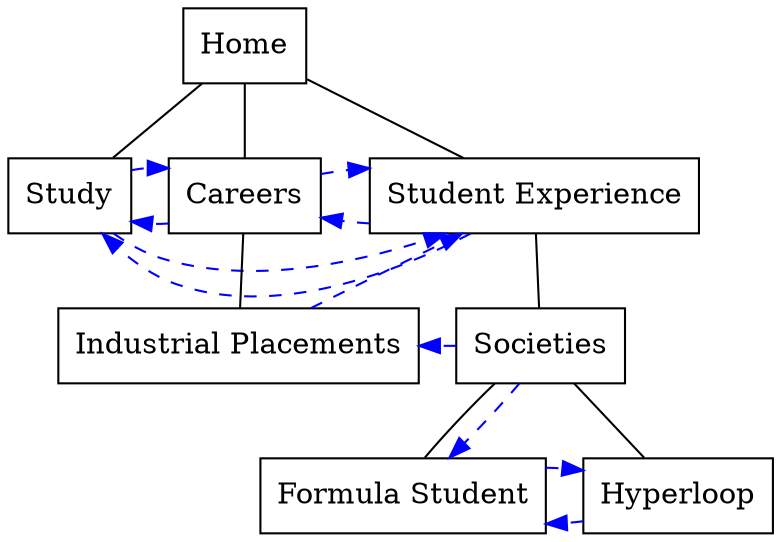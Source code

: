 // link map
digraph links {
	graph [rankdir=BT]
	home [label=Home shape=box]
	study [label=Study shape=box]
	careers [label=Careers shape=box]
	student_experience [label="Student Experience" shape=box]
	placements [label="Industrial Placements" shape=box]
	societies [label=Societies shape=box]
	formula_student [label="Formula Student" shape=box]
	hyperloop [label=Hyperloop shape=box]
	study -> home [arrowhead=none color=black]
	careers -> home [arrowhead=none color=black]
	student_experience -> home [arrowhead=none color=black]
	placements -> careers [arrowhead=none color=black]
	societies -> student_experience [arrowhead=none color=black]
	formula_student -> societies [arrowhead=none color=black]
	hyperloop -> societies [arrowhead=none color=black]
	study -> careers [color=blue constraint=false style=dashed]
	study -> student_experience [color=blue constraint=false style=dashed]
	careers -> study [color=blue constraint=false style=dashed]
	careers -> student_experience [color=blue constraint=false style=dashed]
	student_experience -> careers [color=blue constraint=false style=dashed]
	student_experience -> study [color=blue constraint=false style=dashed]
	placements -> student_experience [color=blue constraint=false style=dashed]
	societies -> placements [color=blue constraint=false style=dashed]
	societies -> formula_student [color=blue constraint=false style=dashed]
	formula_student -> hyperloop [color=blue constraint=false style=dashed]
	hyperloop -> formula_student [color=blue constraint=false style=dashed]
}
